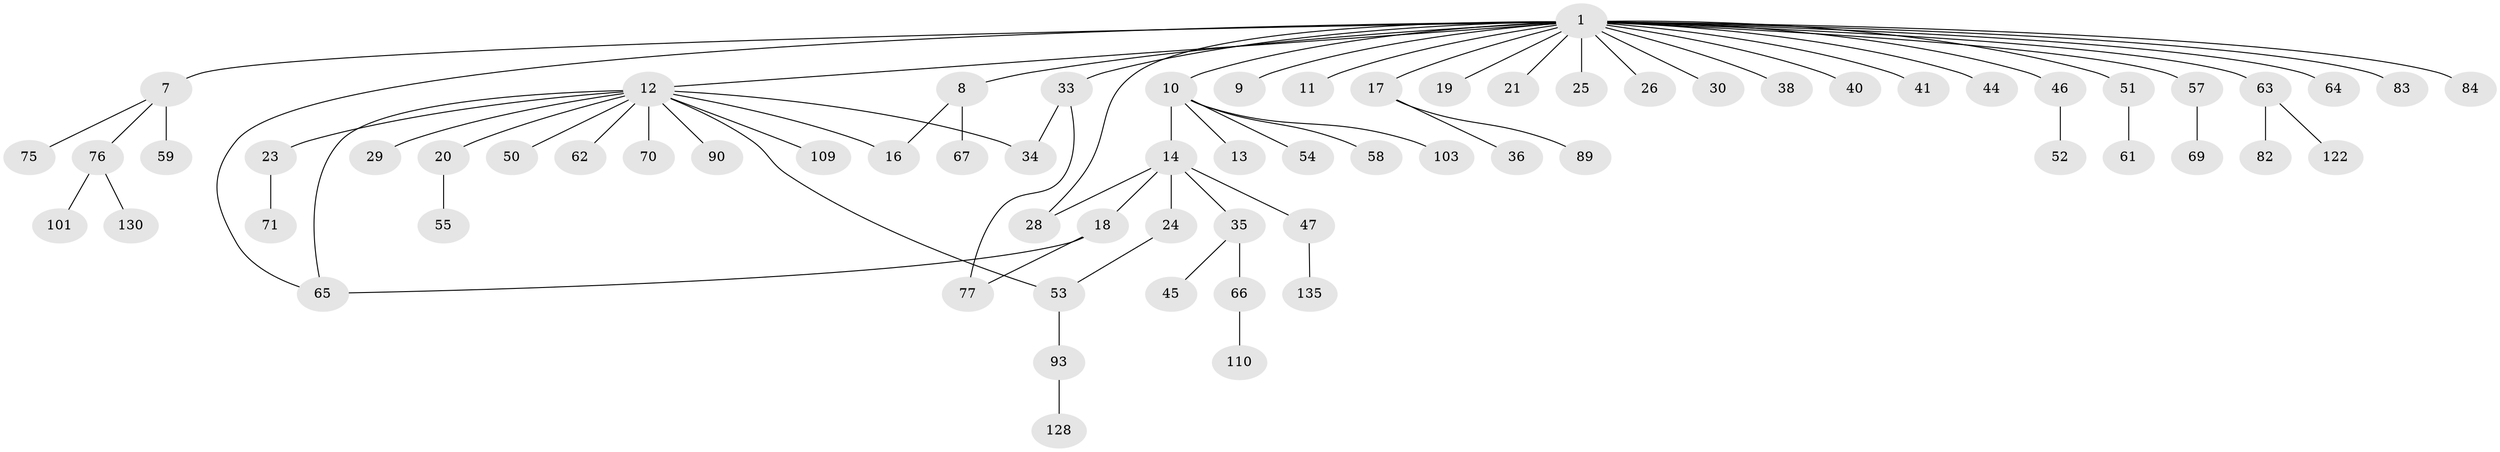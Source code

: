 // original degree distribution, {2: 0.2446043165467626, 16: 0.007194244604316547, 13: 0.007194244604316547, 19: 0.007194244604316547, 3: 0.08633093525179857, 7: 0.014388489208633094, 1: 0.5611510791366906, 15: 0.007194244604316547, 8: 0.014388489208633094, 4: 0.04316546762589928, 5: 0.007194244604316547}
// Generated by graph-tools (version 1.1) at 2025/14/03/09/25 04:14:20]
// undirected, 69 vertices, 75 edges
graph export_dot {
graph [start="1"]
  node [color=gray90,style=filled];
  1 [super="+2+3"];
  7 [super="+133+95+137"];
  8;
  9 [super="+134"];
  10;
  11;
  12 [super="+49"];
  13;
  14 [super="+15+99+100+125"];
  16 [super="+60+104"];
  17 [super="+72+85+121+22"];
  18 [super="+37"];
  19;
  20 [super="+97"];
  21 [super="+118+31"];
  23;
  24 [super="+114+136"];
  25 [super="+32"];
  26 [super="+42"];
  28 [super="+111"];
  29;
  30;
  33 [super="+73+117+48"];
  34 [super="+113"];
  35 [super="+39"];
  36 [super="+107"];
  38;
  40;
  41;
  44;
  45 [super="+115"];
  46 [super="+87"];
  47;
  50;
  51 [super="+80"];
  52;
  53 [super="+68"];
  54;
  55;
  57;
  58;
  59;
  61;
  62 [super="+123"];
  63;
  64;
  65 [super="+120+108+74"];
  66;
  67;
  69 [super="+106"];
  70;
  71;
  75;
  76;
  77;
  82;
  83;
  84;
  89;
  90;
  93 [super="+98+126+105"];
  101 [super="+132"];
  103;
  109;
  110;
  122;
  128;
  130;
  135;
  1 -- 33;
  1 -- 64;
  1 -- 65;
  1 -- 7 [weight=2];
  1 -- 8;
  1 -- 9;
  1 -- 10;
  1 -- 11;
  1 -- 12;
  1 -- 17 [weight=2];
  1 -- 19;
  1 -- 83;
  1 -- 21;
  1 -- 84;
  1 -- 25;
  1 -- 26;
  1 -- 28;
  1 -- 30;
  1 -- 38;
  1 -- 40;
  1 -- 41;
  1 -- 44 [weight=2];
  1 -- 46;
  1 -- 51;
  1 -- 57;
  1 -- 63;
  7 -- 59;
  7 -- 75;
  7 -- 76;
  8 -- 16;
  8 -- 67;
  10 -- 13;
  10 -- 14 [weight=2];
  10 -- 54;
  10 -- 58;
  10 -- 103;
  12 -- 20;
  12 -- 23;
  12 -- 29;
  12 -- 34;
  12 -- 50;
  12 -- 53;
  12 -- 62;
  12 -- 70;
  12 -- 90;
  12 -- 109;
  12 -- 65;
  12 -- 16;
  14 -- 24;
  14 -- 35;
  14 -- 47;
  14 -- 18;
  14 -- 28;
  17 -- 36;
  17 -- 89;
  18 -- 77;
  18 -- 65;
  20 -- 55;
  23 -- 71;
  24 -- 53;
  33 -- 77;
  33 -- 34;
  35 -- 66;
  35 -- 45;
  46 -- 52;
  47 -- 135;
  51 -- 61;
  53 -- 93;
  57 -- 69;
  63 -- 82;
  63 -- 122;
  66 -- 110;
  76 -- 101;
  76 -- 130;
  93 -- 128;
}
